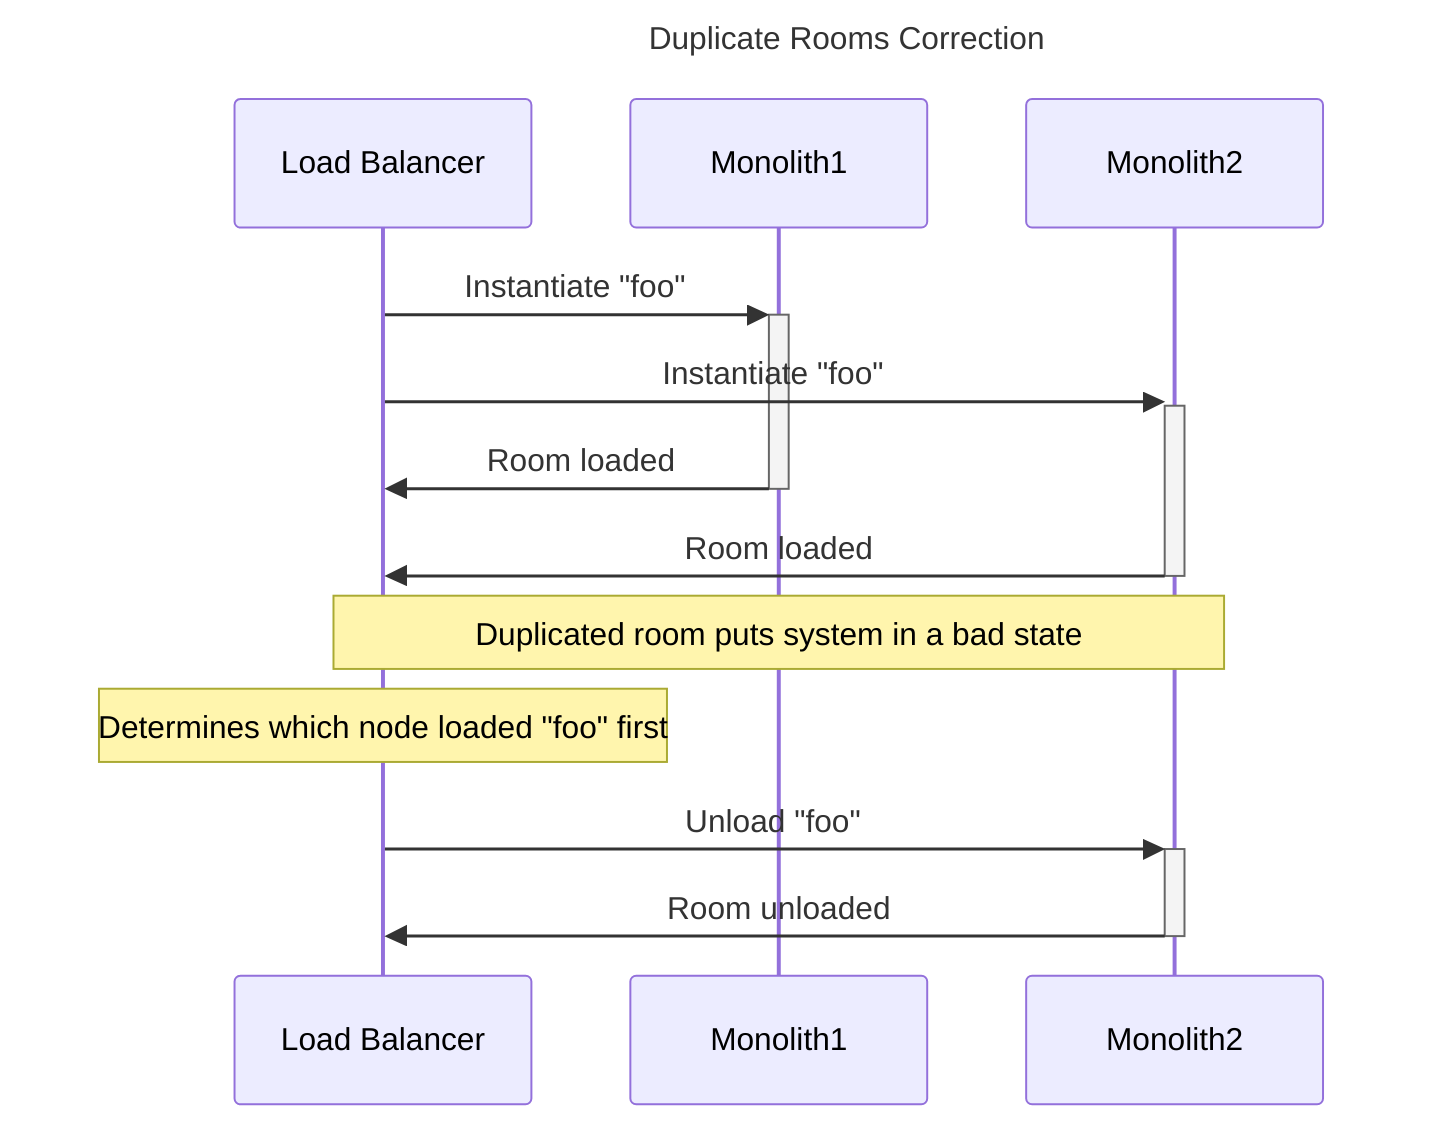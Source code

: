 ---
title: Duplicate Rooms Correction
---
sequenceDiagram
    participant L as Load Balancer
    participant N as Monolith1
    participant M as Monolith2
    L->>+N: Instantiate "foo"
    L->>+M: Instantiate "foo"
    N->>-L: Room loaded
    M->>-L: Room loaded
    Note over L,M: Duplicated room puts system in a bad state
    Note over L: Determines which node loaded "foo" first
    L->>+M: Unload "foo"
    M->>-L: Room unloaded